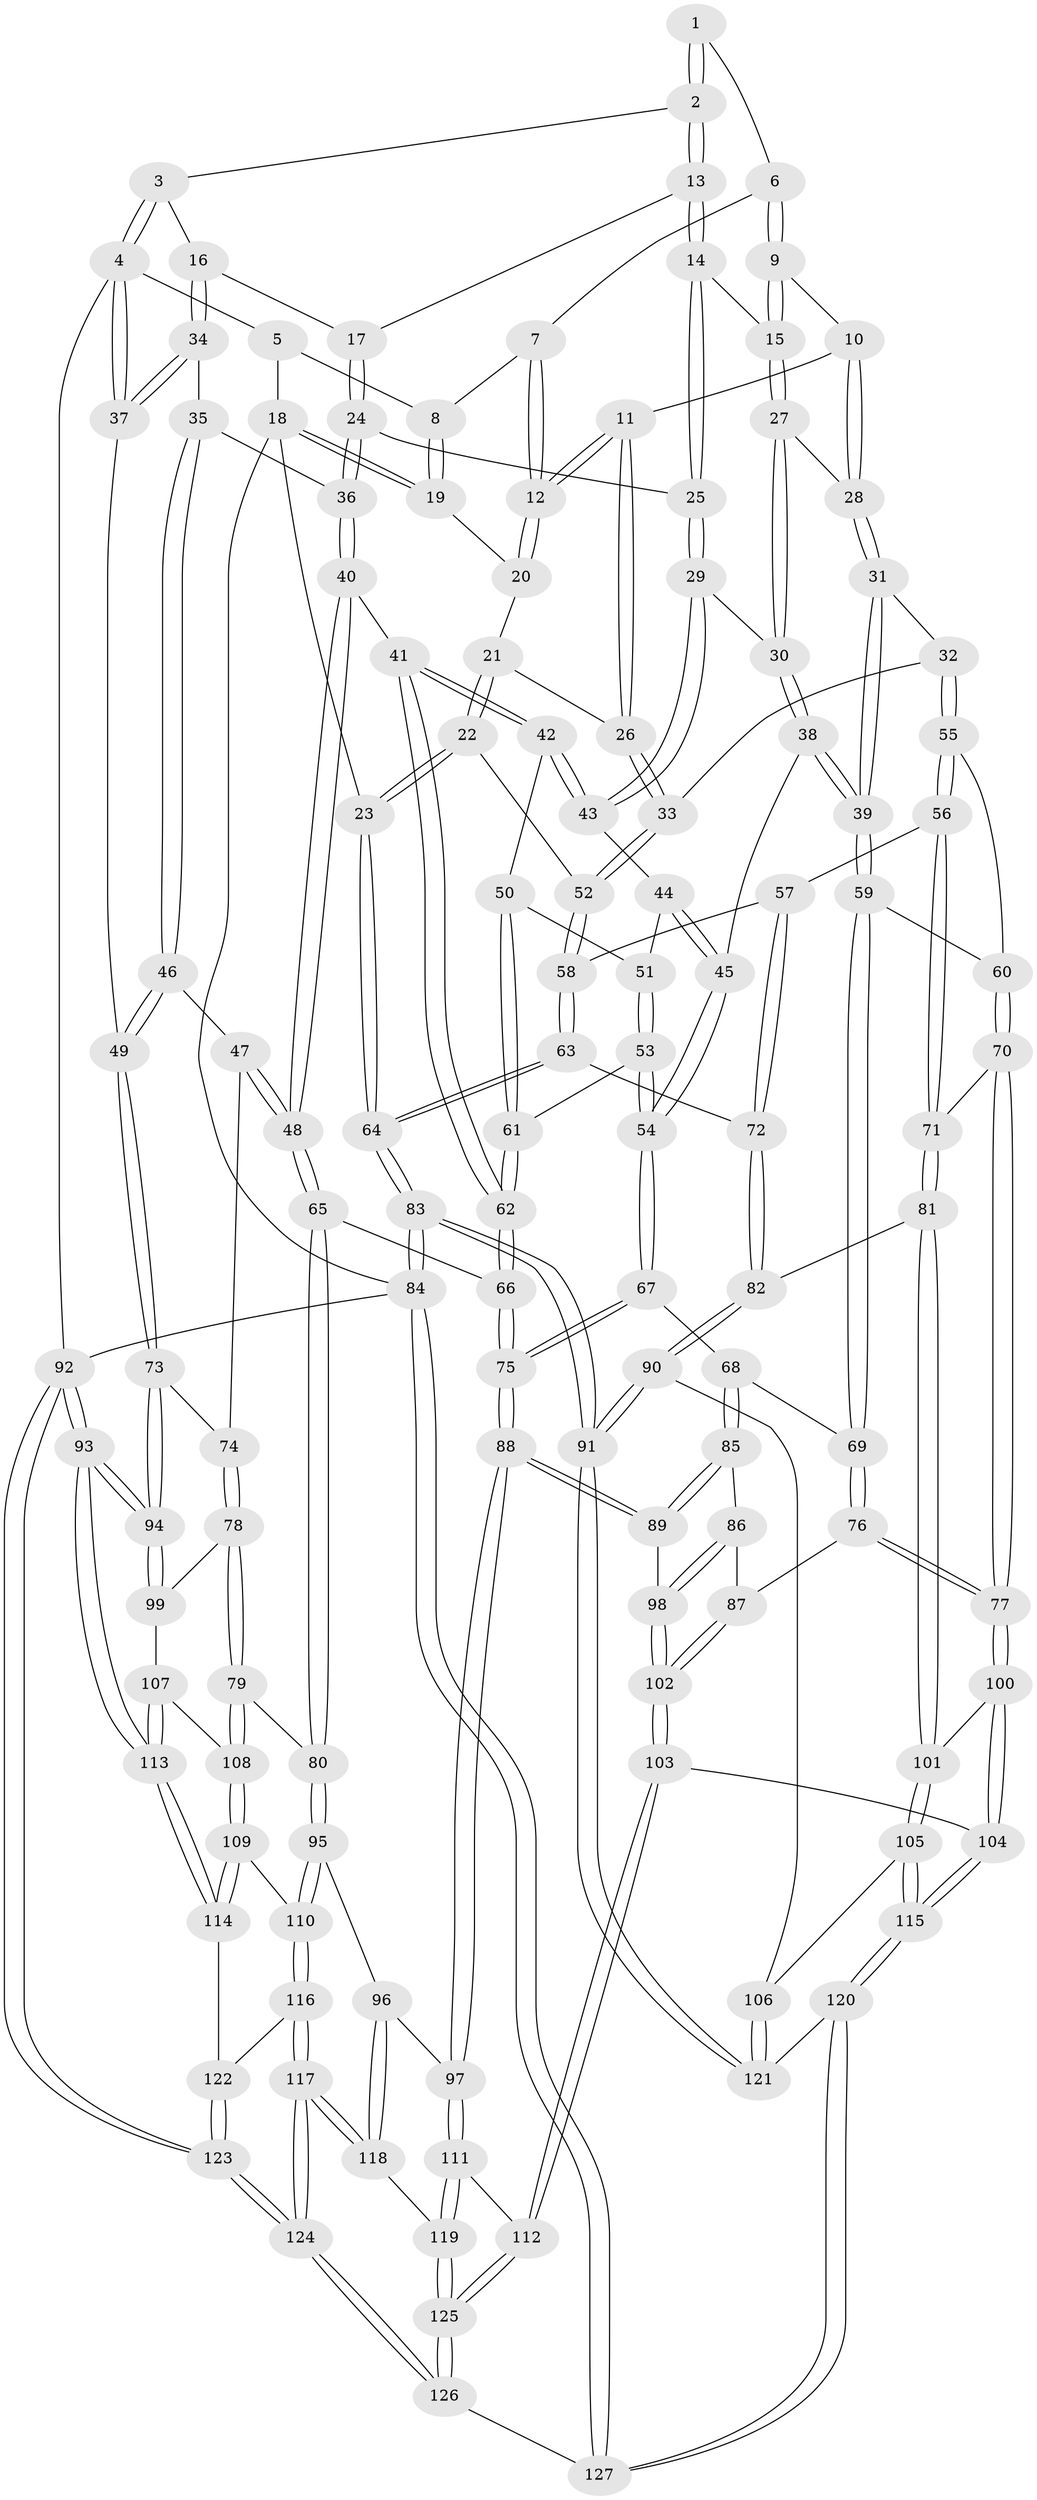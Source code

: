 // Generated by graph-tools (version 1.1) at 2025/51/03/09/25 03:51:03]
// undirected, 127 vertices, 314 edges
graph export_dot {
graph [start="1"]
  node [color=gray90,style=filled];
  1 [pos="+0.4423003456257623+0"];
  2 [pos="+0.6600717546360072+0"];
  3 [pos="+0.8727572138941554+0"];
  4 [pos="+1+0"];
  5 [pos="+0.1461758808359582+0"];
  6 [pos="+0.38871574457784486+0"];
  7 [pos="+0.2997652690491143+0.0500390661860408"];
  8 [pos="+0.1179394197861544+0.08842559563033692"];
  9 [pos="+0.3843447215221287+0.16789800079104317"];
  10 [pos="+0.2886903967367836+0.2087321943575615"];
  11 [pos="+0.22559312999492687+0.2017910010036407"];
  12 [pos="+0.22366755306410452+0.19897195151025063"];
  13 [pos="+0.6720017320489641+0"];
  14 [pos="+0.6387388848686093+0.13538958767164802"];
  15 [pos="+0.43377300268550795+0.206344817975303"];
  16 [pos="+0.9551377922579786+0.19377332836345332"];
  17 [pos="+0.8797965404484714+0.1786413319596534"];
  18 [pos="+0+0.12270273463109116"];
  19 [pos="+0.11444920665512245+0.09951422298235502"];
  20 [pos="+0.11544808664780111+0.10184609722666196"];
  21 [pos="+0.0642790110918513+0.22280592067126836"];
  22 [pos="+0+0.32633619616615045"];
  23 [pos="+0+0.32973261063086107"];
  24 [pos="+0.7380022120229286+0.30174995856287007"];
  25 [pos="+0.6627951234155144+0.26122031877691315"];
  26 [pos="+0.16312799570881978+0.3501956863173908"];
  27 [pos="+0.44423482705313044+0.2903545178056492"];
  28 [pos="+0.33691393885977217+0.3341022317579578"];
  29 [pos="+0.5908047554600102+0.3348956018438649"];
  30 [pos="+0.48162740984122515+0.32884231148919"];
  31 [pos="+0.3179436028253499+0.3711659061548581"];
  32 [pos="+0.17013158491456504+0.37841929398557667"];
  33 [pos="+0.1609080322952588+0.3727490458139587"];
  34 [pos="+1+0.24166905632313507"];
  35 [pos="+0.8322062296337799+0.3584471286131461"];
  36 [pos="+0.7677020388334089+0.33807135748887535"];
  37 [pos="+1+0.2880908148362045"];
  38 [pos="+0.4253575994387273+0.45772499534111655"];
  39 [pos="+0.3822285319636506+0.46521765823986094"];
  40 [pos="+0.7187996220673232+0.4705534033523514"];
  41 [pos="+0.6730131412532773+0.46200461074629445"];
  42 [pos="+0.6185966029554724+0.43856992622244184"];
  43 [pos="+0.5914296415614152+0.3460351692035189"];
  44 [pos="+0.5227080630877255+0.4370160827989709"];
  45 [pos="+0.4631362833214834+0.4786866516780071"];
  46 [pos="+0.8620507985785182+0.4236138340956066"];
  47 [pos="+0.8522963291580885+0.49195169244576925"];
  48 [pos="+0.7556734072511693+0.5386626996778126"];
  49 [pos="+1+0.42973084927618443"];
  50 [pos="+0.6162820500403862+0.44165639730523826"];
  51 [pos="+0.5728047764713535+0.46442375486660015"];
  52 [pos="+0.12601748694002377+0.38589064116303007"];
  53 [pos="+0.5230622844970019+0.5094406041793542"];
  54 [pos="+0.49722484936090394+0.5165683764508674"];
  55 [pos="+0.22048155173918835+0.4873691585457553"];
  56 [pos="+0.21336579291694088+0.5589296358762449"];
  57 [pos="+0.12038597748260915+0.5292716046712967"];
  58 [pos="+0.09711566267939557+0.4533539745219865"];
  59 [pos="+0.379391495733793+0.4691535449640485"];
  60 [pos="+0.36280408412922993+0.4778935030215833"];
  61 [pos="+0.6017240174329714+0.528690629076871"];
  62 [pos="+0.6203248210516847+0.5613992416322978"];
  63 [pos="+0+0.572612857130864"];
  64 [pos="+0+0.5691891627099475"];
  65 [pos="+0.738767896639463+0.605280638487048"];
  66 [pos="+0.634907139314008+0.6105967495647755"];
  67 [pos="+0.5027921942356518+0.6092327428137487"];
  68 [pos="+0.4357300976345299+0.6065627462190608"];
  69 [pos="+0.38750908255101324+0.5488406243710151"];
  70 [pos="+0.252996441090982+0.6270680816038828"];
  71 [pos="+0.22913907868429953+0.6169675351669534"];
  72 [pos="+0.05384661763570199+0.6114378902818973"];
  73 [pos="+1+0.4562181593539143"];
  74 [pos="+0.9291596285135814+0.5449269680236665"];
  75 [pos="+0.5499934334322412+0.6664096618716153"];
  76 [pos="+0.3088771184556557+0.6491694482323586"];
  77 [pos="+0.2725915889082382+0.6443490113515189"];
  78 [pos="+0.8824997544919866+0.6657553387832603"];
  79 [pos="+0.8527874668755124+0.6858105954822201"];
  80 [pos="+0.7715270756219973+0.6510128025686854"];
  81 [pos="+0.125846245211489+0.6617550537817494"];
  82 [pos="+0.11304422677830663+0.6622032761257254"];
  83 [pos="+0+0.9957648223631759"];
  84 [pos="+0+1"];
  85 [pos="+0.37375299914620536+0.6489902218588337"];
  86 [pos="+0.35556090045122407+0.6565291008080983"];
  87 [pos="+0.3259894324365214+0.6565854669867366"];
  88 [pos="+0.5414604716772936+0.7161157490059742"];
  89 [pos="+0.5394786402424893+0.7165463638199971"];
  90 [pos="+0.024480616233615096+0.8243903823317997"];
  91 [pos="+0+0.9571039210381412"];
  92 [pos="+1+1"];
  93 [pos="+1+0.9769528126606253"];
  94 [pos="+1+0.6780520954226072"];
  95 [pos="+0.6899394530003199+0.7730658828166498"];
  96 [pos="+0.6355125404842941+0.79114453599952"];
  97 [pos="+0.5732628025818237+0.7726033312742083"];
  98 [pos="+0.45117124746823606+0.7444393270353219"];
  99 [pos="+1+0.6783929312837538"];
  100 [pos="+0.26768577538105254+0.6806188713585741"];
  101 [pos="+0.19901826099211667+0.7988183748670274"];
  102 [pos="+0.3786854192148696+0.8031180304183774"];
  103 [pos="+0.35187007527876324+0.8551647404320697"];
  104 [pos="+0.32914940712389595+0.866317624707389"];
  105 [pos="+0.19861229444091547+0.82802493512662"];
  106 [pos="+0.14090383428345313+0.833429337859046"];
  107 [pos="+0.9105723085429793+0.7839968511454779"];
  108 [pos="+0.8670348848873545+0.7651447146146301"];
  109 [pos="+0.8152870495274781+0.8450870053751733"];
  110 [pos="+0.8095172223371123+0.8502266105012045"];
  111 [pos="+0.5170036186876354+0.8930468114465945"];
  112 [pos="+0.5050092435028255+0.9008928120188048"];
  113 [pos="+1+0.9091624872009529"];
  114 [pos="+0.9597000378553487+0.9065846039977663"];
  115 [pos="+0.29134422824993256+0.8985346794170409"];
  116 [pos="+0.7978742363969805+0.885318590223833"];
  117 [pos="+0.7205308626530673+0.9786472169821353"];
  118 [pos="+0.7004352987729118+0.9622028502751381"];
  119 [pos="+0.6239245024010234+0.9469828456493983"];
  120 [pos="+0.2771356787807077+0.9890555927229552"];
  121 [pos="+0.1369136108035105+0.9526142385674262"];
  122 [pos="+0.8770625440122998+0.9352827479216591"];
  123 [pos="+0.9205824533212807+1"];
  124 [pos="+0.7719404612808968+1"];
  125 [pos="+0.474751197773798+1"];
  126 [pos="+0.4241937540050041+1"];
  127 [pos="+0.3222096043375517+1"];
  1 -- 2;
  1 -- 2;
  1 -- 6;
  2 -- 3;
  2 -- 13;
  2 -- 13;
  3 -- 4;
  3 -- 4;
  3 -- 16;
  4 -- 5;
  4 -- 37;
  4 -- 37;
  4 -- 92;
  5 -- 8;
  5 -- 18;
  6 -- 7;
  6 -- 9;
  6 -- 9;
  7 -- 8;
  7 -- 12;
  7 -- 12;
  8 -- 19;
  8 -- 19;
  9 -- 10;
  9 -- 15;
  9 -- 15;
  10 -- 11;
  10 -- 28;
  10 -- 28;
  11 -- 12;
  11 -- 12;
  11 -- 26;
  11 -- 26;
  12 -- 20;
  12 -- 20;
  13 -- 14;
  13 -- 14;
  13 -- 17;
  14 -- 15;
  14 -- 25;
  14 -- 25;
  15 -- 27;
  15 -- 27;
  16 -- 17;
  16 -- 34;
  16 -- 34;
  17 -- 24;
  17 -- 24;
  18 -- 19;
  18 -- 19;
  18 -- 23;
  18 -- 84;
  19 -- 20;
  20 -- 21;
  21 -- 22;
  21 -- 22;
  21 -- 26;
  22 -- 23;
  22 -- 23;
  22 -- 52;
  23 -- 64;
  23 -- 64;
  24 -- 25;
  24 -- 36;
  24 -- 36;
  25 -- 29;
  25 -- 29;
  26 -- 33;
  26 -- 33;
  27 -- 28;
  27 -- 30;
  27 -- 30;
  28 -- 31;
  28 -- 31;
  29 -- 30;
  29 -- 43;
  29 -- 43;
  30 -- 38;
  30 -- 38;
  31 -- 32;
  31 -- 39;
  31 -- 39;
  32 -- 33;
  32 -- 55;
  32 -- 55;
  33 -- 52;
  33 -- 52;
  34 -- 35;
  34 -- 37;
  34 -- 37;
  35 -- 36;
  35 -- 46;
  35 -- 46;
  36 -- 40;
  36 -- 40;
  37 -- 49;
  38 -- 39;
  38 -- 39;
  38 -- 45;
  39 -- 59;
  39 -- 59;
  40 -- 41;
  40 -- 48;
  40 -- 48;
  41 -- 42;
  41 -- 42;
  41 -- 62;
  41 -- 62;
  42 -- 43;
  42 -- 43;
  42 -- 50;
  43 -- 44;
  44 -- 45;
  44 -- 45;
  44 -- 51;
  45 -- 54;
  45 -- 54;
  46 -- 47;
  46 -- 49;
  46 -- 49;
  47 -- 48;
  47 -- 48;
  47 -- 74;
  48 -- 65;
  48 -- 65;
  49 -- 73;
  49 -- 73;
  50 -- 51;
  50 -- 61;
  50 -- 61;
  51 -- 53;
  51 -- 53;
  52 -- 58;
  52 -- 58;
  53 -- 54;
  53 -- 54;
  53 -- 61;
  54 -- 67;
  54 -- 67;
  55 -- 56;
  55 -- 56;
  55 -- 60;
  56 -- 57;
  56 -- 71;
  56 -- 71;
  57 -- 58;
  57 -- 72;
  57 -- 72;
  58 -- 63;
  58 -- 63;
  59 -- 60;
  59 -- 69;
  59 -- 69;
  60 -- 70;
  60 -- 70;
  61 -- 62;
  61 -- 62;
  62 -- 66;
  62 -- 66;
  63 -- 64;
  63 -- 64;
  63 -- 72;
  64 -- 83;
  64 -- 83;
  65 -- 66;
  65 -- 80;
  65 -- 80;
  66 -- 75;
  66 -- 75;
  67 -- 68;
  67 -- 75;
  67 -- 75;
  68 -- 69;
  68 -- 85;
  68 -- 85;
  69 -- 76;
  69 -- 76;
  70 -- 71;
  70 -- 77;
  70 -- 77;
  71 -- 81;
  71 -- 81;
  72 -- 82;
  72 -- 82;
  73 -- 74;
  73 -- 94;
  73 -- 94;
  74 -- 78;
  74 -- 78;
  75 -- 88;
  75 -- 88;
  76 -- 77;
  76 -- 77;
  76 -- 87;
  77 -- 100;
  77 -- 100;
  78 -- 79;
  78 -- 79;
  78 -- 99;
  79 -- 80;
  79 -- 108;
  79 -- 108;
  80 -- 95;
  80 -- 95;
  81 -- 82;
  81 -- 101;
  81 -- 101;
  82 -- 90;
  82 -- 90;
  83 -- 84;
  83 -- 84;
  83 -- 91;
  83 -- 91;
  84 -- 127;
  84 -- 127;
  84 -- 92;
  85 -- 86;
  85 -- 89;
  85 -- 89;
  86 -- 87;
  86 -- 98;
  86 -- 98;
  87 -- 102;
  87 -- 102;
  88 -- 89;
  88 -- 89;
  88 -- 97;
  88 -- 97;
  89 -- 98;
  90 -- 91;
  90 -- 91;
  90 -- 106;
  91 -- 121;
  91 -- 121;
  92 -- 93;
  92 -- 93;
  92 -- 123;
  92 -- 123;
  93 -- 94;
  93 -- 94;
  93 -- 113;
  93 -- 113;
  94 -- 99;
  94 -- 99;
  95 -- 96;
  95 -- 110;
  95 -- 110;
  96 -- 97;
  96 -- 118;
  96 -- 118;
  97 -- 111;
  97 -- 111;
  98 -- 102;
  98 -- 102;
  99 -- 107;
  100 -- 101;
  100 -- 104;
  100 -- 104;
  101 -- 105;
  101 -- 105;
  102 -- 103;
  102 -- 103;
  103 -- 104;
  103 -- 112;
  103 -- 112;
  104 -- 115;
  104 -- 115;
  105 -- 106;
  105 -- 115;
  105 -- 115;
  106 -- 121;
  106 -- 121;
  107 -- 108;
  107 -- 113;
  107 -- 113;
  108 -- 109;
  108 -- 109;
  109 -- 110;
  109 -- 114;
  109 -- 114;
  110 -- 116;
  110 -- 116;
  111 -- 112;
  111 -- 119;
  111 -- 119;
  112 -- 125;
  112 -- 125;
  113 -- 114;
  113 -- 114;
  114 -- 122;
  115 -- 120;
  115 -- 120;
  116 -- 117;
  116 -- 117;
  116 -- 122;
  117 -- 118;
  117 -- 118;
  117 -- 124;
  117 -- 124;
  118 -- 119;
  119 -- 125;
  119 -- 125;
  120 -- 121;
  120 -- 127;
  120 -- 127;
  122 -- 123;
  122 -- 123;
  123 -- 124;
  123 -- 124;
  124 -- 126;
  124 -- 126;
  125 -- 126;
  125 -- 126;
  126 -- 127;
}
